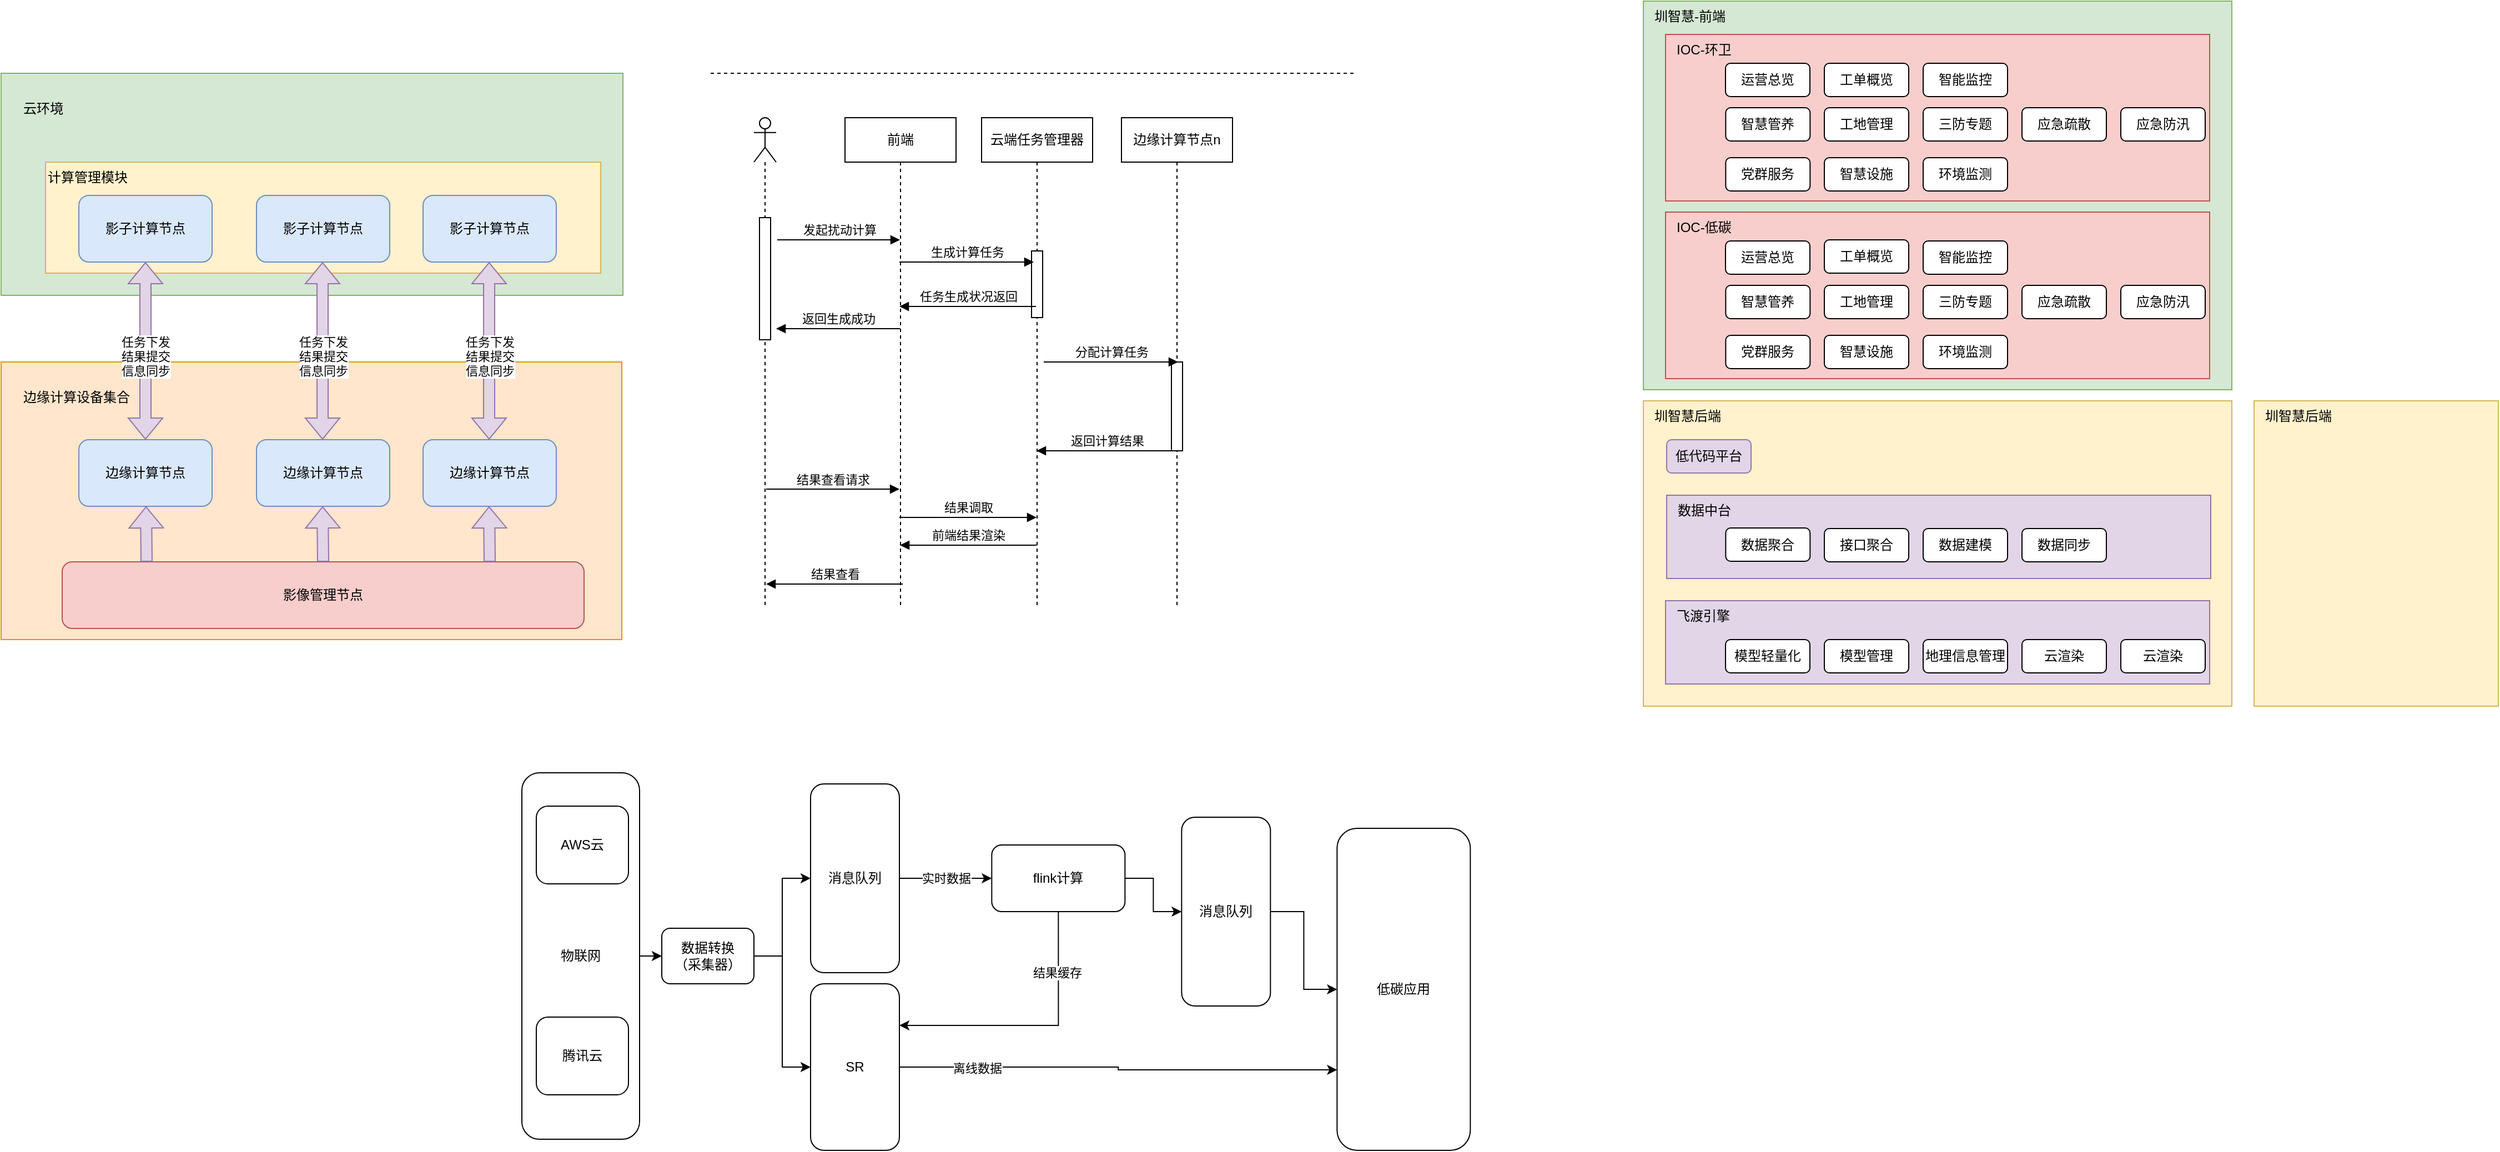 <mxfile version="22.0.4" type="github">
  <diagram name="第 1 页" id="qO63Ez1emeR1Fj4lNttb">
    <mxGraphModel dx="1186" dy="729" grid="1" gridSize="10" guides="1" tooltips="1" connect="1" arrows="1" fold="1" page="1" pageScale="1" pageWidth="827" pageHeight="1169" math="1" shadow="0">
      <root>
        <mxCell id="0" />
        <mxCell id="1" parent="0" />
        <mxCell id="egavwRmLQPbvetfOZlf4-8" value="边缘计算设备集合" style="rounded=0;whiteSpace=wrap;html=1;verticalAlign=top;align=left;spacing=20;fillColor=#ffe6cc;strokeColor=#d79b00;" vertex="1" parent="1">
          <mxGeometry x="121" y="420" width="559" height="250" as="geometry" />
        </mxCell>
        <mxCell id="egavwRmLQPbvetfOZlf4-2" value="云环境" style="rounded=0;whiteSpace=wrap;html=1;horizontal=1;verticalAlign=top;align=left;spacing=20;fillColor=#d5e8d4;strokeColor=#82b366;" vertex="1" parent="1">
          <mxGeometry x="121" y="160" width="560" height="200" as="geometry" />
        </mxCell>
        <mxCell id="egavwRmLQPbvetfOZlf4-6" value="计算管理模块" style="rounded=0;whiteSpace=wrap;html=1;fillColor=#fff2cc;strokeColor=#d6b656;horizontal=1;verticalAlign=top;align=left;" vertex="1" parent="1">
          <mxGeometry x="161" y="240" width="500" height="100" as="geometry" />
        </mxCell>
        <mxCell id="egavwRmLQPbvetfOZlf4-3" value="影子计算节点" style="rounded=1;whiteSpace=wrap;html=1;fillColor=#dae8fc;strokeColor=#6c8ebf;" vertex="1" parent="1">
          <mxGeometry x="191" y="270" width="120" height="60" as="geometry" />
        </mxCell>
        <mxCell id="egavwRmLQPbvetfOZlf4-4" value="影子计算节点" style="rounded=1;whiteSpace=wrap;html=1;fillColor=#dae8fc;strokeColor=#6c8ebf;" vertex="1" parent="1">
          <mxGeometry x="351" y="270" width="120" height="60" as="geometry" />
        </mxCell>
        <mxCell id="egavwRmLQPbvetfOZlf4-5" value="影子计算节点" style="rounded=1;whiteSpace=wrap;html=1;fillColor=#dae8fc;strokeColor=#6c8ebf;" vertex="1" parent="1">
          <mxGeometry x="501" y="270" width="120" height="60" as="geometry" />
        </mxCell>
        <mxCell id="egavwRmLQPbvetfOZlf4-7" value="边缘计算节点" style="rounded=1;whiteSpace=wrap;html=1;fillColor=#dae8fc;strokeColor=#6c8ebf;" vertex="1" parent="1">
          <mxGeometry x="191" y="490" width="120" height="60" as="geometry" />
        </mxCell>
        <mxCell id="egavwRmLQPbvetfOZlf4-9" value="边缘计算节点" style="rounded=1;whiteSpace=wrap;html=1;fillColor=#dae8fc;strokeColor=#6c8ebf;" vertex="1" parent="1">
          <mxGeometry x="351" y="490" width="120" height="60" as="geometry" />
        </mxCell>
        <mxCell id="egavwRmLQPbvetfOZlf4-10" value="" style="shape=flexArrow;endArrow=classic;startArrow=classic;html=1;rounded=0;entryX=0.5;entryY=1;entryDx=0;entryDy=0;fillColor=#e1d5e7;strokeColor=#9673a6;" edge="1" parent="1" source="egavwRmLQPbvetfOZlf4-7" target="egavwRmLQPbvetfOZlf4-3">
          <mxGeometry width="100" height="100" relative="1" as="geometry">
            <mxPoint x="211" y="480" as="sourcePoint" />
            <mxPoint x="311" y="380" as="targetPoint" />
          </mxGeometry>
        </mxCell>
        <mxCell id="egavwRmLQPbvetfOZlf4-11" value="任务下发&lt;br&gt;结果提交&lt;br&gt;信息同步" style="edgeLabel;html=1;align=center;verticalAlign=middle;resizable=0;points=[];" vertex="1" connectable="0" parent="egavwRmLQPbvetfOZlf4-10">
          <mxGeometry x="-0.062" relative="1" as="geometry">
            <mxPoint as="offset" />
          </mxGeometry>
        </mxCell>
        <mxCell id="egavwRmLQPbvetfOZlf4-12" value="" style="shape=flexArrow;endArrow=classic;startArrow=classic;html=1;rounded=0;entryX=0.5;entryY=1;entryDx=0;entryDy=0;fillColor=#e1d5e7;strokeColor=#9673a6;" edge="1" parent="1">
          <mxGeometry width="100" height="100" relative="1" as="geometry">
            <mxPoint x="410.5" y="490" as="sourcePoint" />
            <mxPoint x="410.5" y="330" as="targetPoint" />
          </mxGeometry>
        </mxCell>
        <mxCell id="egavwRmLQPbvetfOZlf4-13" value="&lt;span style=&quot;color: rgb(0, 0, 0); font-family: Helvetica; font-size: 11px; font-style: normal; font-variant-ligatures: normal; font-variant-caps: normal; font-weight: 400; letter-spacing: normal; orphans: 2; text-align: center; text-indent: 0px; text-transform: none; widows: 2; word-spacing: 0px; -webkit-text-stroke-width: 0px; background-color: rgb(255, 255, 255); text-decoration-thickness: initial; text-decoration-style: initial; text-decoration-color: initial; float: none; display: inline !important;&quot;&gt;任务下发&lt;/span&gt;&lt;br style=&quot;border-color: var(--border-color); color: rgb(0, 0, 0); font-family: Helvetica; font-size: 11px; font-style: normal; font-variant-ligatures: normal; font-variant-caps: normal; font-weight: 400; letter-spacing: normal; orphans: 2; text-align: center; text-indent: 0px; text-transform: none; widows: 2; word-spacing: 0px; -webkit-text-stroke-width: 0px; text-decoration-thickness: initial; text-decoration-style: initial; text-decoration-color: initial;&quot;&gt;&lt;span style=&quot;color: rgb(0, 0, 0); font-family: Helvetica; font-size: 11px; font-style: normal; font-variant-ligatures: normal; font-variant-caps: normal; font-weight: 400; letter-spacing: normal; orphans: 2; text-align: center; text-indent: 0px; text-transform: none; widows: 2; word-spacing: 0px; -webkit-text-stroke-width: 0px; background-color: rgb(255, 255, 255); text-decoration-thickness: initial; text-decoration-style: initial; text-decoration-color: initial; float: none; display: inline !important;&quot;&gt;结果提交&lt;/span&gt;&lt;br style=&quot;border-color: var(--border-color); color: rgb(0, 0, 0); font-family: Helvetica; font-size: 11px; font-style: normal; font-variant-ligatures: normal; font-variant-caps: normal; font-weight: 400; letter-spacing: normal; orphans: 2; text-align: center; text-indent: 0px; text-transform: none; widows: 2; word-spacing: 0px; -webkit-text-stroke-width: 0px; text-decoration-thickness: initial; text-decoration-style: initial; text-decoration-color: initial;&quot;&gt;&lt;span style=&quot;color: rgb(0, 0, 0); font-family: Helvetica; font-size: 11px; font-style: normal; font-variant-ligatures: normal; font-variant-caps: normal; font-weight: 400; letter-spacing: normal; orphans: 2; text-align: center; text-indent: 0px; text-transform: none; widows: 2; word-spacing: 0px; -webkit-text-stroke-width: 0px; background-color: rgb(255, 255, 255); text-decoration-thickness: initial; text-decoration-style: initial; text-decoration-color: initial; float: none; display: inline !important;&quot;&gt;信息同步&lt;/span&gt;" style="edgeLabel;html=1;align=center;verticalAlign=middle;resizable=0;points=[];" vertex="1" connectable="0" parent="egavwRmLQPbvetfOZlf4-12">
          <mxGeometry x="-0.062" relative="1" as="geometry">
            <mxPoint as="offset" />
          </mxGeometry>
        </mxCell>
        <mxCell id="egavwRmLQPbvetfOZlf4-15" value="边缘计算节点" style="rounded=1;whiteSpace=wrap;html=1;fillColor=#dae8fc;strokeColor=#6c8ebf;" vertex="1" parent="1">
          <mxGeometry x="501" y="490" width="120" height="60" as="geometry" />
        </mxCell>
        <mxCell id="egavwRmLQPbvetfOZlf4-16" value="" style="shape=flexArrow;endArrow=classic;startArrow=classic;html=1;rounded=0;entryX=0.5;entryY=1;entryDx=0;entryDy=0;fillColor=#e1d5e7;strokeColor=#9673a6;" edge="1" parent="1">
          <mxGeometry width="100" height="100" relative="1" as="geometry">
            <mxPoint x="560.5" y="490" as="sourcePoint" />
            <mxPoint x="560.5" y="330" as="targetPoint" />
          </mxGeometry>
        </mxCell>
        <mxCell id="egavwRmLQPbvetfOZlf4-17" value="&lt;span style=&quot;color: rgb(0, 0, 0); font-family: Helvetica; font-size: 11px; font-style: normal; font-variant-ligatures: normal; font-variant-caps: normal; font-weight: 400; letter-spacing: normal; orphans: 2; text-align: center; text-indent: 0px; text-transform: none; widows: 2; word-spacing: 0px; -webkit-text-stroke-width: 0px; background-color: rgb(255, 255, 255); text-decoration-thickness: initial; text-decoration-style: initial; text-decoration-color: initial; float: none; display: inline !important;&quot;&gt;任务下发&lt;/span&gt;&lt;br style=&quot;border-color: var(--border-color); color: rgb(0, 0, 0); font-family: Helvetica; font-size: 11px; font-style: normal; font-variant-ligatures: normal; font-variant-caps: normal; font-weight: 400; letter-spacing: normal; orphans: 2; text-align: center; text-indent: 0px; text-transform: none; widows: 2; word-spacing: 0px; -webkit-text-stroke-width: 0px; text-decoration-thickness: initial; text-decoration-style: initial; text-decoration-color: initial;&quot;&gt;&lt;span style=&quot;color: rgb(0, 0, 0); font-family: Helvetica; font-size: 11px; font-style: normal; font-variant-ligatures: normal; font-variant-caps: normal; font-weight: 400; letter-spacing: normal; orphans: 2; text-align: center; text-indent: 0px; text-transform: none; widows: 2; word-spacing: 0px; -webkit-text-stroke-width: 0px; background-color: rgb(255, 255, 255); text-decoration-thickness: initial; text-decoration-style: initial; text-decoration-color: initial; float: none; display: inline !important;&quot;&gt;结果提交&lt;/span&gt;&lt;br style=&quot;border-color: var(--border-color); color: rgb(0, 0, 0); font-family: Helvetica; font-size: 11px; font-style: normal; font-variant-ligatures: normal; font-variant-caps: normal; font-weight: 400; letter-spacing: normal; orphans: 2; text-align: center; text-indent: 0px; text-transform: none; widows: 2; word-spacing: 0px; -webkit-text-stroke-width: 0px; text-decoration-thickness: initial; text-decoration-style: initial; text-decoration-color: initial;&quot;&gt;&lt;span style=&quot;color: rgb(0, 0, 0); font-family: Helvetica; font-size: 11px; font-style: normal; font-variant-ligatures: normal; font-variant-caps: normal; font-weight: 400; letter-spacing: normal; orphans: 2; text-align: center; text-indent: 0px; text-transform: none; widows: 2; word-spacing: 0px; -webkit-text-stroke-width: 0px; background-color: rgb(255, 255, 255); text-decoration-thickness: initial; text-decoration-style: initial; text-decoration-color: initial; float: none; display: inline !important;&quot;&gt;信息同步&lt;/span&gt;" style="edgeLabel;html=1;align=center;verticalAlign=middle;resizable=0;points=[];" vertex="1" connectable="0" parent="egavwRmLQPbvetfOZlf4-16">
          <mxGeometry x="-0.062" relative="1" as="geometry">
            <mxPoint as="offset" />
          </mxGeometry>
        </mxCell>
        <mxCell id="egavwRmLQPbvetfOZlf4-18" value="影像管理节点" style="rounded=1;whiteSpace=wrap;html=1;fillColor=#f8cecc;strokeColor=#b85450;" vertex="1" parent="1">
          <mxGeometry x="176" y="600" width="470" height="60" as="geometry" />
        </mxCell>
        <mxCell id="egavwRmLQPbvetfOZlf4-20" value="" style="shape=flexArrow;endArrow=classic;html=1;rounded=0;entryX=0.5;entryY=1;entryDx=0;entryDy=0;fillColor=#e1d5e7;strokeColor=#9673a6;" edge="1" parent="1">
          <mxGeometry width="50" height="50" relative="1" as="geometry">
            <mxPoint x="252" y="600" as="sourcePoint" />
            <mxPoint x="251.5" y="550" as="targetPoint" />
          </mxGeometry>
        </mxCell>
        <mxCell id="egavwRmLQPbvetfOZlf4-21" value="" style="shape=flexArrow;endArrow=classic;html=1;rounded=0;entryX=0.5;entryY=1;entryDx=0;entryDy=0;fillColor=#e1d5e7;strokeColor=#9673a6;" edge="1" parent="1">
          <mxGeometry width="50" height="50" relative="1" as="geometry">
            <mxPoint x="411" y="600" as="sourcePoint" />
            <mxPoint x="410.5" y="550" as="targetPoint" />
          </mxGeometry>
        </mxCell>
        <mxCell id="egavwRmLQPbvetfOZlf4-24" value="" style="shape=flexArrow;endArrow=classic;html=1;rounded=0;entryX=0.5;entryY=1;entryDx=0;entryDy=0;fillColor=#e1d5e7;strokeColor=#9673a6;" edge="1" parent="1">
          <mxGeometry width="50" height="50" relative="1" as="geometry">
            <mxPoint x="561" y="600" as="sourcePoint" />
            <mxPoint x="560.5" y="550" as="targetPoint" />
          </mxGeometry>
        </mxCell>
        <mxCell id="egavwRmLQPbvetfOZlf4-25" value="" style="endArrow=none;dashed=1;html=1;rounded=0;" edge="1" parent="1">
          <mxGeometry width="50" height="50" relative="1" as="geometry">
            <mxPoint x="760" y="160" as="sourcePoint" />
            <mxPoint x="1340" y="160" as="targetPoint" />
          </mxGeometry>
        </mxCell>
        <mxCell id="egavwRmLQPbvetfOZlf4-31" value="" style="shape=umlLifeline;perimeter=lifelinePerimeter;whiteSpace=wrap;html=1;container=1;dropTarget=0;collapsible=0;recursiveResize=0;outlineConnect=0;portConstraint=eastwest;newEdgeStyle={&quot;curved&quot;:0,&quot;rounded&quot;:0};participant=umlActor;size=40;" vertex="1" parent="1">
          <mxGeometry x="799" y="200" width="20" height="440" as="geometry" />
        </mxCell>
        <mxCell id="egavwRmLQPbvetfOZlf4-40" value="" style="html=1;points=[[0,0,0,0,5],[0,1,0,0,-5],[1,0,0,0,5],[1,1,0,0,-5]];perimeter=orthogonalPerimeter;outlineConnect=0;targetShapes=umlLifeline;portConstraint=eastwest;newEdgeStyle={&quot;curved&quot;:0,&quot;rounded&quot;:0};" vertex="1" parent="egavwRmLQPbvetfOZlf4-31">
          <mxGeometry x="5" y="90" width="10" height="110" as="geometry" />
        </mxCell>
        <mxCell id="egavwRmLQPbvetfOZlf4-32" value="云端任务管理器" style="shape=umlLifeline;perimeter=lifelinePerimeter;whiteSpace=wrap;html=1;container=1;dropTarget=0;collapsible=0;recursiveResize=0;outlineConnect=0;portConstraint=eastwest;newEdgeStyle={&quot;curved&quot;:0,&quot;rounded&quot;:0};" vertex="1" parent="1">
          <mxGeometry x="1004" y="200" width="100" height="440" as="geometry" />
        </mxCell>
        <mxCell id="egavwRmLQPbvetfOZlf4-45" value="" style="html=1;points=[[0,0,0,0,5],[0,1,0,0,-5],[1,0,0,0,5],[1,1,0,0,-5]];perimeter=orthogonalPerimeter;outlineConnect=0;targetShapes=umlLifeline;portConstraint=eastwest;newEdgeStyle={&quot;curved&quot;:0,&quot;rounded&quot;:0};" vertex="1" parent="egavwRmLQPbvetfOZlf4-32">
          <mxGeometry x="45" y="120" width="10" height="60" as="geometry" />
        </mxCell>
        <mxCell id="egavwRmLQPbvetfOZlf4-33" value="边缘计算节点n" style="shape=umlLifeline;perimeter=lifelinePerimeter;whiteSpace=wrap;html=1;container=1;dropTarget=0;collapsible=0;recursiveResize=0;outlineConnect=0;portConstraint=eastwest;newEdgeStyle={&quot;curved&quot;:0,&quot;rounded&quot;:0};" vertex="1" parent="1">
          <mxGeometry x="1130" y="200" width="100" height="440" as="geometry" />
        </mxCell>
        <mxCell id="egavwRmLQPbvetfOZlf4-47" value="" style="html=1;points=[[0,0,0,0,5],[0,1,0,0,-5],[1,0,0,0,5],[1,1,0,0,-5]];perimeter=orthogonalPerimeter;outlineConnect=0;targetShapes=umlLifeline;portConstraint=eastwest;newEdgeStyle={&quot;curved&quot;:0,&quot;rounded&quot;:0};" vertex="1" parent="egavwRmLQPbvetfOZlf4-33">
          <mxGeometry x="45" y="220" width="10" height="80" as="geometry" />
        </mxCell>
        <mxCell id="egavwRmLQPbvetfOZlf4-34" value="前端" style="shape=umlLifeline;perimeter=lifelinePerimeter;whiteSpace=wrap;html=1;container=1;dropTarget=0;collapsible=0;recursiveResize=0;outlineConnect=0;portConstraint=eastwest;newEdgeStyle={&quot;curved&quot;:0,&quot;rounded&quot;:0};" vertex="1" parent="1">
          <mxGeometry x="881" y="200" width="100" height="440" as="geometry" />
        </mxCell>
        <mxCell id="egavwRmLQPbvetfOZlf4-41" value="发起扰动计算" style="html=1;verticalAlign=bottom;endArrow=block;curved=0;rounded=0;" edge="1" parent="1" target="egavwRmLQPbvetfOZlf4-34">
          <mxGeometry width="80" relative="1" as="geometry">
            <mxPoint x="820" y="310" as="sourcePoint" />
            <mxPoint x="890" y="310" as="targetPoint" />
          </mxGeometry>
        </mxCell>
        <mxCell id="egavwRmLQPbvetfOZlf4-42" value="生成计算任务" style="html=1;verticalAlign=bottom;endArrow=block;curved=0;rounded=0;" edge="1" parent="1">
          <mxGeometry width="80" relative="1" as="geometry">
            <mxPoint x="930" y="330" as="sourcePoint" />
            <mxPoint x="1051" y="330" as="targetPoint" />
          </mxGeometry>
        </mxCell>
        <mxCell id="egavwRmLQPbvetfOZlf4-43" value="分配计算任务" style="html=1;verticalAlign=bottom;endArrow=block;curved=0;rounded=0;" edge="1" parent="1">
          <mxGeometry width="80" relative="1" as="geometry">
            <mxPoint x="1060" y="420" as="sourcePoint" />
            <mxPoint x="1181" y="420" as="targetPoint" />
          </mxGeometry>
        </mxCell>
        <mxCell id="egavwRmLQPbvetfOZlf4-44" value="返回生成成功" style="html=1;verticalAlign=bottom;endArrow=block;curved=0;rounded=0;" edge="1" parent="1">
          <mxGeometry width="80" relative="1" as="geometry">
            <mxPoint x="930.5" y="390" as="sourcePoint" />
            <mxPoint x="819" y="390" as="targetPoint" />
          </mxGeometry>
        </mxCell>
        <mxCell id="egavwRmLQPbvetfOZlf4-46" value="返回计算结果" style="html=1;verticalAlign=bottom;endArrow=block;curved=0;rounded=0;" edge="1" parent="1">
          <mxGeometry width="80" relative="1" as="geometry">
            <mxPoint x="1179.5" y="500" as="sourcePoint" />
            <mxPoint x="1053.5" y="500" as="targetPoint" />
          </mxGeometry>
        </mxCell>
        <mxCell id="egavwRmLQPbvetfOZlf4-48" value="前端结果渲染" style="html=1;verticalAlign=bottom;endArrow=block;curved=0;rounded=0;" edge="1" parent="1">
          <mxGeometry width="80" relative="1" as="geometry">
            <mxPoint x="1053.5" y="585" as="sourcePoint" />
            <mxPoint x="930.5" y="585" as="targetPoint" />
          </mxGeometry>
        </mxCell>
        <mxCell id="egavwRmLQPbvetfOZlf4-49" value="结果查看请求" style="html=1;verticalAlign=bottom;endArrow=block;curved=0;rounded=0;exitX=0.55;exitY=0.775;exitDx=0;exitDy=0;exitPerimeter=0;" edge="1" parent="1">
          <mxGeometry width="80" relative="1" as="geometry">
            <mxPoint x="810" y="534.5" as="sourcePoint" />
            <mxPoint x="930" y="534.5" as="targetPoint" />
          </mxGeometry>
        </mxCell>
        <mxCell id="egavwRmLQPbvetfOZlf4-50" value="结果调取" style="html=1;verticalAlign=bottom;endArrow=block;curved=0;rounded=0;" edge="1" parent="1" target="egavwRmLQPbvetfOZlf4-32">
          <mxGeometry width="80" relative="1" as="geometry">
            <mxPoint x="930" y="560" as="sourcePoint" />
            <mxPoint x="1050" y="560" as="targetPoint" />
          </mxGeometry>
        </mxCell>
        <mxCell id="egavwRmLQPbvetfOZlf4-51" value="结果查看" style="html=1;verticalAlign=bottom;endArrow=block;curved=0;rounded=0;" edge="1" parent="1">
          <mxGeometry width="80" relative="1" as="geometry">
            <mxPoint x="933" y="620" as="sourcePoint" />
            <mxPoint x="810" y="620" as="targetPoint" />
          </mxGeometry>
        </mxCell>
        <mxCell id="egavwRmLQPbvetfOZlf4-52" value="任务生成状况返回" style="html=1;verticalAlign=bottom;endArrow=block;curved=0;rounded=0;" edge="1" parent="1">
          <mxGeometry width="80" relative="1" as="geometry">
            <mxPoint x="1053" y="370" as="sourcePoint" />
            <mxPoint x="930" y="370" as="targetPoint" />
          </mxGeometry>
        </mxCell>
        <mxCell id="egavwRmLQPbvetfOZlf4-65" style="edgeStyle=orthogonalEdgeStyle;rounded=0;orthogonalLoop=1;jettySize=auto;html=1;" edge="1" parent="1" source="egavwRmLQPbvetfOZlf4-75" target="egavwRmLQPbvetfOZlf4-55">
          <mxGeometry relative="1" as="geometry" />
        </mxCell>
        <mxCell id="egavwRmLQPbvetfOZlf4-63" value="实时数据" style="edgeStyle=orthogonalEdgeStyle;rounded=0;orthogonalLoop=1;jettySize=auto;html=1;" edge="1" parent="1" source="egavwRmLQPbvetfOZlf4-54" target="egavwRmLQPbvetfOZlf4-59">
          <mxGeometry relative="1" as="geometry" />
        </mxCell>
        <mxCell id="egavwRmLQPbvetfOZlf4-54" value="消息队列" style="rounded=1;whiteSpace=wrap;html=1;" vertex="1" parent="1">
          <mxGeometry x="850" y="800" width="80" height="170" as="geometry" />
        </mxCell>
        <mxCell id="egavwRmLQPbvetfOZlf4-61" style="edgeStyle=orthogonalEdgeStyle;rounded=0;orthogonalLoop=1;jettySize=auto;html=1;entryX=0;entryY=0.75;entryDx=0;entryDy=0;" edge="1" parent="1" source="egavwRmLQPbvetfOZlf4-55" target="egavwRmLQPbvetfOZlf4-58">
          <mxGeometry relative="1" as="geometry" />
        </mxCell>
        <mxCell id="egavwRmLQPbvetfOZlf4-66" value="离线数据" style="edgeLabel;html=1;align=center;verticalAlign=middle;resizable=0;points=[];" vertex="1" connectable="0" parent="egavwRmLQPbvetfOZlf4-61">
          <mxGeometry x="-0.649" y="-1" relative="1" as="geometry">
            <mxPoint as="offset" />
          </mxGeometry>
        </mxCell>
        <mxCell id="egavwRmLQPbvetfOZlf4-55" value="SR" style="rounded=1;whiteSpace=wrap;html=1;" vertex="1" parent="1">
          <mxGeometry x="850" y="980" width="80" height="150" as="geometry" />
        </mxCell>
        <mxCell id="egavwRmLQPbvetfOZlf4-58" value="低碳应用" style="rounded=1;whiteSpace=wrap;html=1;" vertex="1" parent="1">
          <mxGeometry x="1324.17" y="840" width="120" height="290" as="geometry" />
        </mxCell>
        <mxCell id="egavwRmLQPbvetfOZlf4-60" style="edgeStyle=orthogonalEdgeStyle;rounded=0;orthogonalLoop=1;jettySize=auto;html=1;entryX=1;entryY=0.25;entryDx=0;entryDy=0;exitX=0.5;exitY=1;exitDx=0;exitDy=0;" edge="1" parent="1" source="egavwRmLQPbvetfOZlf4-59" target="egavwRmLQPbvetfOZlf4-55">
          <mxGeometry relative="1" as="geometry" />
        </mxCell>
        <mxCell id="egavwRmLQPbvetfOZlf4-67" value="结果缓存" style="edgeLabel;html=1;align=center;verticalAlign=middle;resizable=0;points=[];" vertex="1" connectable="0" parent="egavwRmLQPbvetfOZlf4-60">
          <mxGeometry x="-0.552" y="-1" relative="1" as="geometry">
            <mxPoint as="offset" />
          </mxGeometry>
        </mxCell>
        <mxCell id="egavwRmLQPbvetfOZlf4-62" style="edgeStyle=orthogonalEdgeStyle;rounded=0;orthogonalLoop=1;jettySize=auto;html=1;entryX=0;entryY=0.5;entryDx=0;entryDy=0;" edge="1" parent="1" source="egavwRmLQPbvetfOZlf4-69" target="egavwRmLQPbvetfOZlf4-58">
          <mxGeometry relative="1" as="geometry" />
        </mxCell>
        <mxCell id="egavwRmLQPbvetfOZlf4-59" value="flink计算" style="rounded=1;whiteSpace=wrap;html=1;" vertex="1" parent="1">
          <mxGeometry x="1013.17" y="855" width="120" height="60" as="geometry" />
        </mxCell>
        <mxCell id="egavwRmLQPbvetfOZlf4-70" value="" style="edgeStyle=orthogonalEdgeStyle;rounded=0;orthogonalLoop=1;jettySize=auto;html=1;entryX=0;entryY=0.5;entryDx=0;entryDy=0;" edge="1" parent="1" source="egavwRmLQPbvetfOZlf4-59" target="egavwRmLQPbvetfOZlf4-69">
          <mxGeometry relative="1" as="geometry">
            <mxPoint x="1133.17" y="885" as="sourcePoint" />
            <mxPoint x="1324.17" y="985" as="targetPoint" />
          </mxGeometry>
        </mxCell>
        <mxCell id="egavwRmLQPbvetfOZlf4-69" value="消息队列" style="rounded=1;whiteSpace=wrap;html=1;" vertex="1" parent="1">
          <mxGeometry x="1184.17" y="830" width="80" height="170" as="geometry" />
        </mxCell>
        <mxCell id="egavwRmLQPbvetfOZlf4-74" value="" style="group" vertex="1" connectable="0" parent="1">
          <mxGeometry x="590" y="790" width="106" height="330" as="geometry" />
        </mxCell>
        <mxCell id="egavwRmLQPbvetfOZlf4-53" value="物联网" style="rounded=1;whiteSpace=wrap;html=1;" vertex="1" parent="egavwRmLQPbvetfOZlf4-74">
          <mxGeometry width="106" height="330" as="geometry" />
        </mxCell>
        <mxCell id="egavwRmLQPbvetfOZlf4-72" value="AWS云" style="rounded=1;whiteSpace=wrap;html=1;" vertex="1" parent="egavwRmLQPbvetfOZlf4-74">
          <mxGeometry x="13" y="30" width="83" height="70" as="geometry" />
        </mxCell>
        <mxCell id="egavwRmLQPbvetfOZlf4-73" value="腾讯云" style="rounded=1;whiteSpace=wrap;html=1;" vertex="1" parent="egavwRmLQPbvetfOZlf4-74">
          <mxGeometry x="13" y="220" width="83" height="70" as="geometry" />
        </mxCell>
        <mxCell id="egavwRmLQPbvetfOZlf4-76" value="" style="edgeStyle=orthogonalEdgeStyle;rounded=0;orthogonalLoop=1;jettySize=auto;html=1;" edge="1" parent="1" source="egavwRmLQPbvetfOZlf4-53" target="egavwRmLQPbvetfOZlf4-75">
          <mxGeometry relative="1" as="geometry">
            <mxPoint x="696" y="955" as="sourcePoint" />
            <mxPoint x="850" y="1055" as="targetPoint" />
          </mxGeometry>
        </mxCell>
        <mxCell id="egavwRmLQPbvetfOZlf4-77" style="edgeStyle=orthogonalEdgeStyle;rounded=0;orthogonalLoop=1;jettySize=auto;html=1;" edge="1" parent="1" source="egavwRmLQPbvetfOZlf4-75" target="egavwRmLQPbvetfOZlf4-54">
          <mxGeometry relative="1" as="geometry" />
        </mxCell>
        <mxCell id="egavwRmLQPbvetfOZlf4-75" value="数据转换&lt;br&gt;（采集器）" style="rounded=1;whiteSpace=wrap;html=1;" vertex="1" parent="1">
          <mxGeometry x="716" y="930" width="83" height="50" as="geometry" />
        </mxCell>
        <mxCell id="egavwRmLQPbvetfOZlf4-78" value="圳智慧-前端" style="rounded=0;whiteSpace=wrap;html=1;verticalAlign=top;align=left;spacingLeft=8;fillColor=#d5e8d4;strokeColor=#82b366;" vertex="1" parent="1">
          <mxGeometry x="1600" y="95" width="530" height="350" as="geometry" />
        </mxCell>
        <mxCell id="egavwRmLQPbvetfOZlf4-81" value="圳智慧后端" style="rounded=0;whiteSpace=wrap;html=1;verticalAlign=top;align=left;spacingLeft=8;fillColor=#fff2cc;strokeColor=#d6b656;" vertex="1" parent="1">
          <mxGeometry x="1600" y="455" width="530" height="275" as="geometry" />
        </mxCell>
        <mxCell id="egavwRmLQPbvetfOZlf4-93" value="低代码平台" style="rounded=1;whiteSpace=wrap;html=1;fillColor=#e1d5e7;strokeColor=#9673a6;" vertex="1" parent="1">
          <mxGeometry x="1621" y="490" width="76" height="30" as="geometry" />
        </mxCell>
        <mxCell id="egavwRmLQPbvetfOZlf4-96" value="IOC-环卫" style="rounded=0;whiteSpace=wrap;html=1;verticalAlign=top;align=left;spacingLeft=8;fillColor=#f8cecc;strokeColor=#b85450;" vertex="1" parent="1">
          <mxGeometry x="1620" y="125" width="490" height="150" as="geometry" />
        </mxCell>
        <mxCell id="egavwRmLQPbvetfOZlf4-82" value="运营总览" style="rounded=1;whiteSpace=wrap;html=1;" vertex="1" parent="1">
          <mxGeometry x="1674" y="151" width="76" height="30" as="geometry" />
        </mxCell>
        <mxCell id="egavwRmLQPbvetfOZlf4-83" value="工单概览" style="rounded=1;whiteSpace=wrap;html=1;" vertex="1" parent="1">
          <mxGeometry x="1763" y="151" width="76" height="30" as="geometry" />
        </mxCell>
        <mxCell id="egavwRmLQPbvetfOZlf4-84" value="智能监控" style="rounded=1;whiteSpace=wrap;html=1;" vertex="1" parent="1">
          <mxGeometry x="1852" y="151" width="76" height="30" as="geometry" />
        </mxCell>
        <mxCell id="egavwRmLQPbvetfOZlf4-85" value="智慧管养" style="rounded=1;whiteSpace=wrap;html=1;" vertex="1" parent="1">
          <mxGeometry x="1674.17" y="191" width="76" height="30" as="geometry" />
        </mxCell>
        <mxCell id="egavwRmLQPbvetfOZlf4-86" value="工地管理" style="rounded=1;whiteSpace=wrap;html=1;" vertex="1" parent="1">
          <mxGeometry x="1763" y="191" width="76" height="30" as="geometry" />
        </mxCell>
        <mxCell id="egavwRmLQPbvetfOZlf4-87" value="三防专题" style="rounded=1;whiteSpace=wrap;html=1;" vertex="1" parent="1">
          <mxGeometry x="1852" y="191" width="76" height="30" as="geometry" />
        </mxCell>
        <mxCell id="egavwRmLQPbvetfOZlf4-88" value="应急疏散" style="rounded=1;whiteSpace=wrap;html=1;" vertex="1" parent="1">
          <mxGeometry x="1941" y="191" width="76" height="30" as="geometry" />
        </mxCell>
        <mxCell id="egavwRmLQPbvetfOZlf4-89" value="应急防汛" style="rounded=1;whiteSpace=wrap;html=1;" vertex="1" parent="1">
          <mxGeometry x="2030" y="191" width="76" height="30" as="geometry" />
        </mxCell>
        <mxCell id="egavwRmLQPbvetfOZlf4-90" value="党群服务" style="rounded=1;whiteSpace=wrap;html=1;" vertex="1" parent="1">
          <mxGeometry x="1674.17" y="236" width="76" height="30" as="geometry" />
        </mxCell>
        <mxCell id="egavwRmLQPbvetfOZlf4-91" value="智慧设施" style="rounded=1;whiteSpace=wrap;html=1;" vertex="1" parent="1">
          <mxGeometry x="1763" y="236" width="76" height="30" as="geometry" />
        </mxCell>
        <mxCell id="egavwRmLQPbvetfOZlf4-92" value="环境监测" style="rounded=1;whiteSpace=wrap;html=1;" vertex="1" parent="1">
          <mxGeometry x="1852" y="236" width="76" height="30" as="geometry" />
        </mxCell>
        <mxCell id="egavwRmLQPbvetfOZlf4-97" value="IOC-低碳" style="rounded=0;whiteSpace=wrap;html=1;verticalAlign=top;align=left;spacingLeft=8;fillColor=#f8cecc;strokeColor=#b85450;" vertex="1" parent="1">
          <mxGeometry x="1620" y="285" width="490" height="150" as="geometry" />
        </mxCell>
        <mxCell id="egavwRmLQPbvetfOZlf4-98" value="运营总览" style="rounded=1;whiteSpace=wrap;html=1;" vertex="1" parent="1">
          <mxGeometry x="1674" y="311" width="76" height="30" as="geometry" />
        </mxCell>
        <mxCell id="egavwRmLQPbvetfOZlf4-99" value="工单概览" style="rounded=1;whiteSpace=wrap;html=1;" vertex="1" parent="1">
          <mxGeometry x="1763" y="310" width="76" height="30" as="geometry" />
        </mxCell>
        <mxCell id="egavwRmLQPbvetfOZlf4-100" value="智能监控" style="rounded=1;whiteSpace=wrap;html=1;" vertex="1" parent="1">
          <mxGeometry x="1852" y="311" width="76" height="30" as="geometry" />
        </mxCell>
        <mxCell id="egavwRmLQPbvetfOZlf4-101" value="智慧管养" style="rounded=1;whiteSpace=wrap;html=1;" vertex="1" parent="1">
          <mxGeometry x="1674.17" y="351" width="76" height="30" as="geometry" />
        </mxCell>
        <mxCell id="egavwRmLQPbvetfOZlf4-102" value="工地管理" style="rounded=1;whiteSpace=wrap;html=1;" vertex="1" parent="1">
          <mxGeometry x="1763" y="351" width="76" height="30" as="geometry" />
        </mxCell>
        <mxCell id="egavwRmLQPbvetfOZlf4-103" value="三防专题" style="rounded=1;whiteSpace=wrap;html=1;" vertex="1" parent="1">
          <mxGeometry x="1852" y="351" width="76" height="30" as="geometry" />
        </mxCell>
        <mxCell id="egavwRmLQPbvetfOZlf4-104" value="应急疏散" style="rounded=1;whiteSpace=wrap;html=1;" vertex="1" parent="1">
          <mxGeometry x="1941" y="351" width="76" height="30" as="geometry" />
        </mxCell>
        <mxCell id="egavwRmLQPbvetfOZlf4-105" value="应急防汛" style="rounded=1;whiteSpace=wrap;html=1;" vertex="1" parent="1">
          <mxGeometry x="2030" y="351" width="76" height="30" as="geometry" />
        </mxCell>
        <mxCell id="egavwRmLQPbvetfOZlf4-106" value="党群服务" style="rounded=1;whiteSpace=wrap;html=1;" vertex="1" parent="1">
          <mxGeometry x="1674.17" y="396" width="76" height="30" as="geometry" />
        </mxCell>
        <mxCell id="egavwRmLQPbvetfOZlf4-107" value="智慧设施" style="rounded=1;whiteSpace=wrap;html=1;" vertex="1" parent="1">
          <mxGeometry x="1763" y="396" width="76" height="30" as="geometry" />
        </mxCell>
        <mxCell id="egavwRmLQPbvetfOZlf4-108" value="环境监测" style="rounded=1;whiteSpace=wrap;html=1;" vertex="1" parent="1">
          <mxGeometry x="1852" y="396" width="76" height="30" as="geometry" />
        </mxCell>
        <mxCell id="egavwRmLQPbvetfOZlf4-109" value="数据中台" style="rounded=0;whiteSpace=wrap;html=1;verticalAlign=top;align=left;spacingLeft=8;fillColor=#e1d5e7;strokeColor=#9673a6;" vertex="1" parent="1">
          <mxGeometry x="1621" y="540" width="490" height="75" as="geometry" />
        </mxCell>
        <mxCell id="egavwRmLQPbvetfOZlf4-94" value="数据聚合" style="rounded=1;whiteSpace=wrap;html=1;" vertex="1" parent="1">
          <mxGeometry x="1674.17" y="569.5" width="76" height="30" as="geometry" />
        </mxCell>
        <mxCell id="egavwRmLQPbvetfOZlf4-95" value="接口聚合" style="rounded=1;whiteSpace=wrap;html=1;" vertex="1" parent="1">
          <mxGeometry x="1763" y="570" width="76" height="30" as="geometry" />
        </mxCell>
        <mxCell id="egavwRmLQPbvetfOZlf4-110" value="数据建模" style="rounded=1;whiteSpace=wrap;html=1;" vertex="1" parent="1">
          <mxGeometry x="1852" y="570" width="76" height="30" as="geometry" />
        </mxCell>
        <mxCell id="egavwRmLQPbvetfOZlf4-111" value="数据同步" style="rounded=1;whiteSpace=wrap;html=1;" vertex="1" parent="1">
          <mxGeometry x="1941" y="570" width="76" height="30" as="geometry" />
        </mxCell>
        <mxCell id="egavwRmLQPbvetfOZlf4-113" value="飞渡引擎" style="rounded=0;whiteSpace=wrap;html=1;verticalAlign=top;align=left;spacingLeft=8;fillColor=#e1d5e7;strokeColor=#9673a6;" vertex="1" parent="1">
          <mxGeometry x="1620" y="635" width="490" height="75" as="geometry" />
        </mxCell>
        <mxCell id="egavwRmLQPbvetfOZlf4-114" value="模型轻量化" style="rounded=1;whiteSpace=wrap;html=1;" vertex="1" parent="1">
          <mxGeometry x="1674" y="670" width="76" height="30" as="geometry" />
        </mxCell>
        <mxCell id="egavwRmLQPbvetfOZlf4-115" value="模型管理" style="rounded=1;whiteSpace=wrap;html=1;" vertex="1" parent="1">
          <mxGeometry x="1763" y="670" width="76" height="30" as="geometry" />
        </mxCell>
        <mxCell id="egavwRmLQPbvetfOZlf4-116" value="地理信息管理" style="rounded=1;whiteSpace=wrap;html=1;" vertex="1" parent="1">
          <mxGeometry x="1852" y="670" width="76" height="30" as="geometry" />
        </mxCell>
        <mxCell id="egavwRmLQPbvetfOZlf4-117" value="云渲染" style="rounded=1;whiteSpace=wrap;html=1;" vertex="1" parent="1">
          <mxGeometry x="1941" y="670" width="76" height="30" as="geometry" />
        </mxCell>
        <mxCell id="egavwRmLQPbvetfOZlf4-118" value="云渲染" style="rounded=1;whiteSpace=wrap;html=1;" vertex="1" parent="1">
          <mxGeometry x="2030" y="670" width="76" height="30" as="geometry" />
        </mxCell>
        <mxCell id="egavwRmLQPbvetfOZlf4-119" value="圳智慧后端" style="rounded=0;whiteSpace=wrap;html=1;verticalAlign=top;align=left;spacingLeft=8;fillColor=#fff2cc;strokeColor=#d6b656;" vertex="1" parent="1">
          <mxGeometry x="2150" y="455" width="220" height="275" as="geometry" />
        </mxCell>
      </root>
    </mxGraphModel>
  </diagram>
</mxfile>
